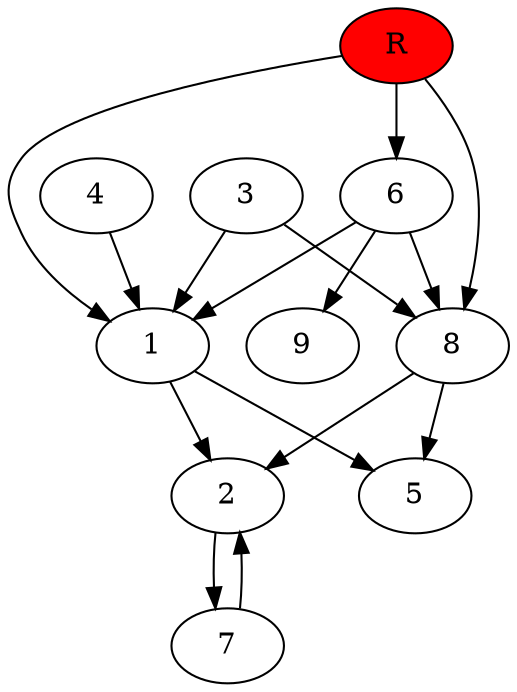 digraph prb23336 {
	1
	2
	3
	4
	5
	6
	7
	8
	R [fillcolor="#ff0000" style=filled]
	1 -> 2
	1 -> 5
	2 -> 7
	3 -> 1
	3 -> 8
	4 -> 1
	6 -> 1
	6 -> 8
	6 -> 9
	7 -> 2
	8 -> 2
	8 -> 5
	R -> 1
	R -> 6
	R -> 8
}
